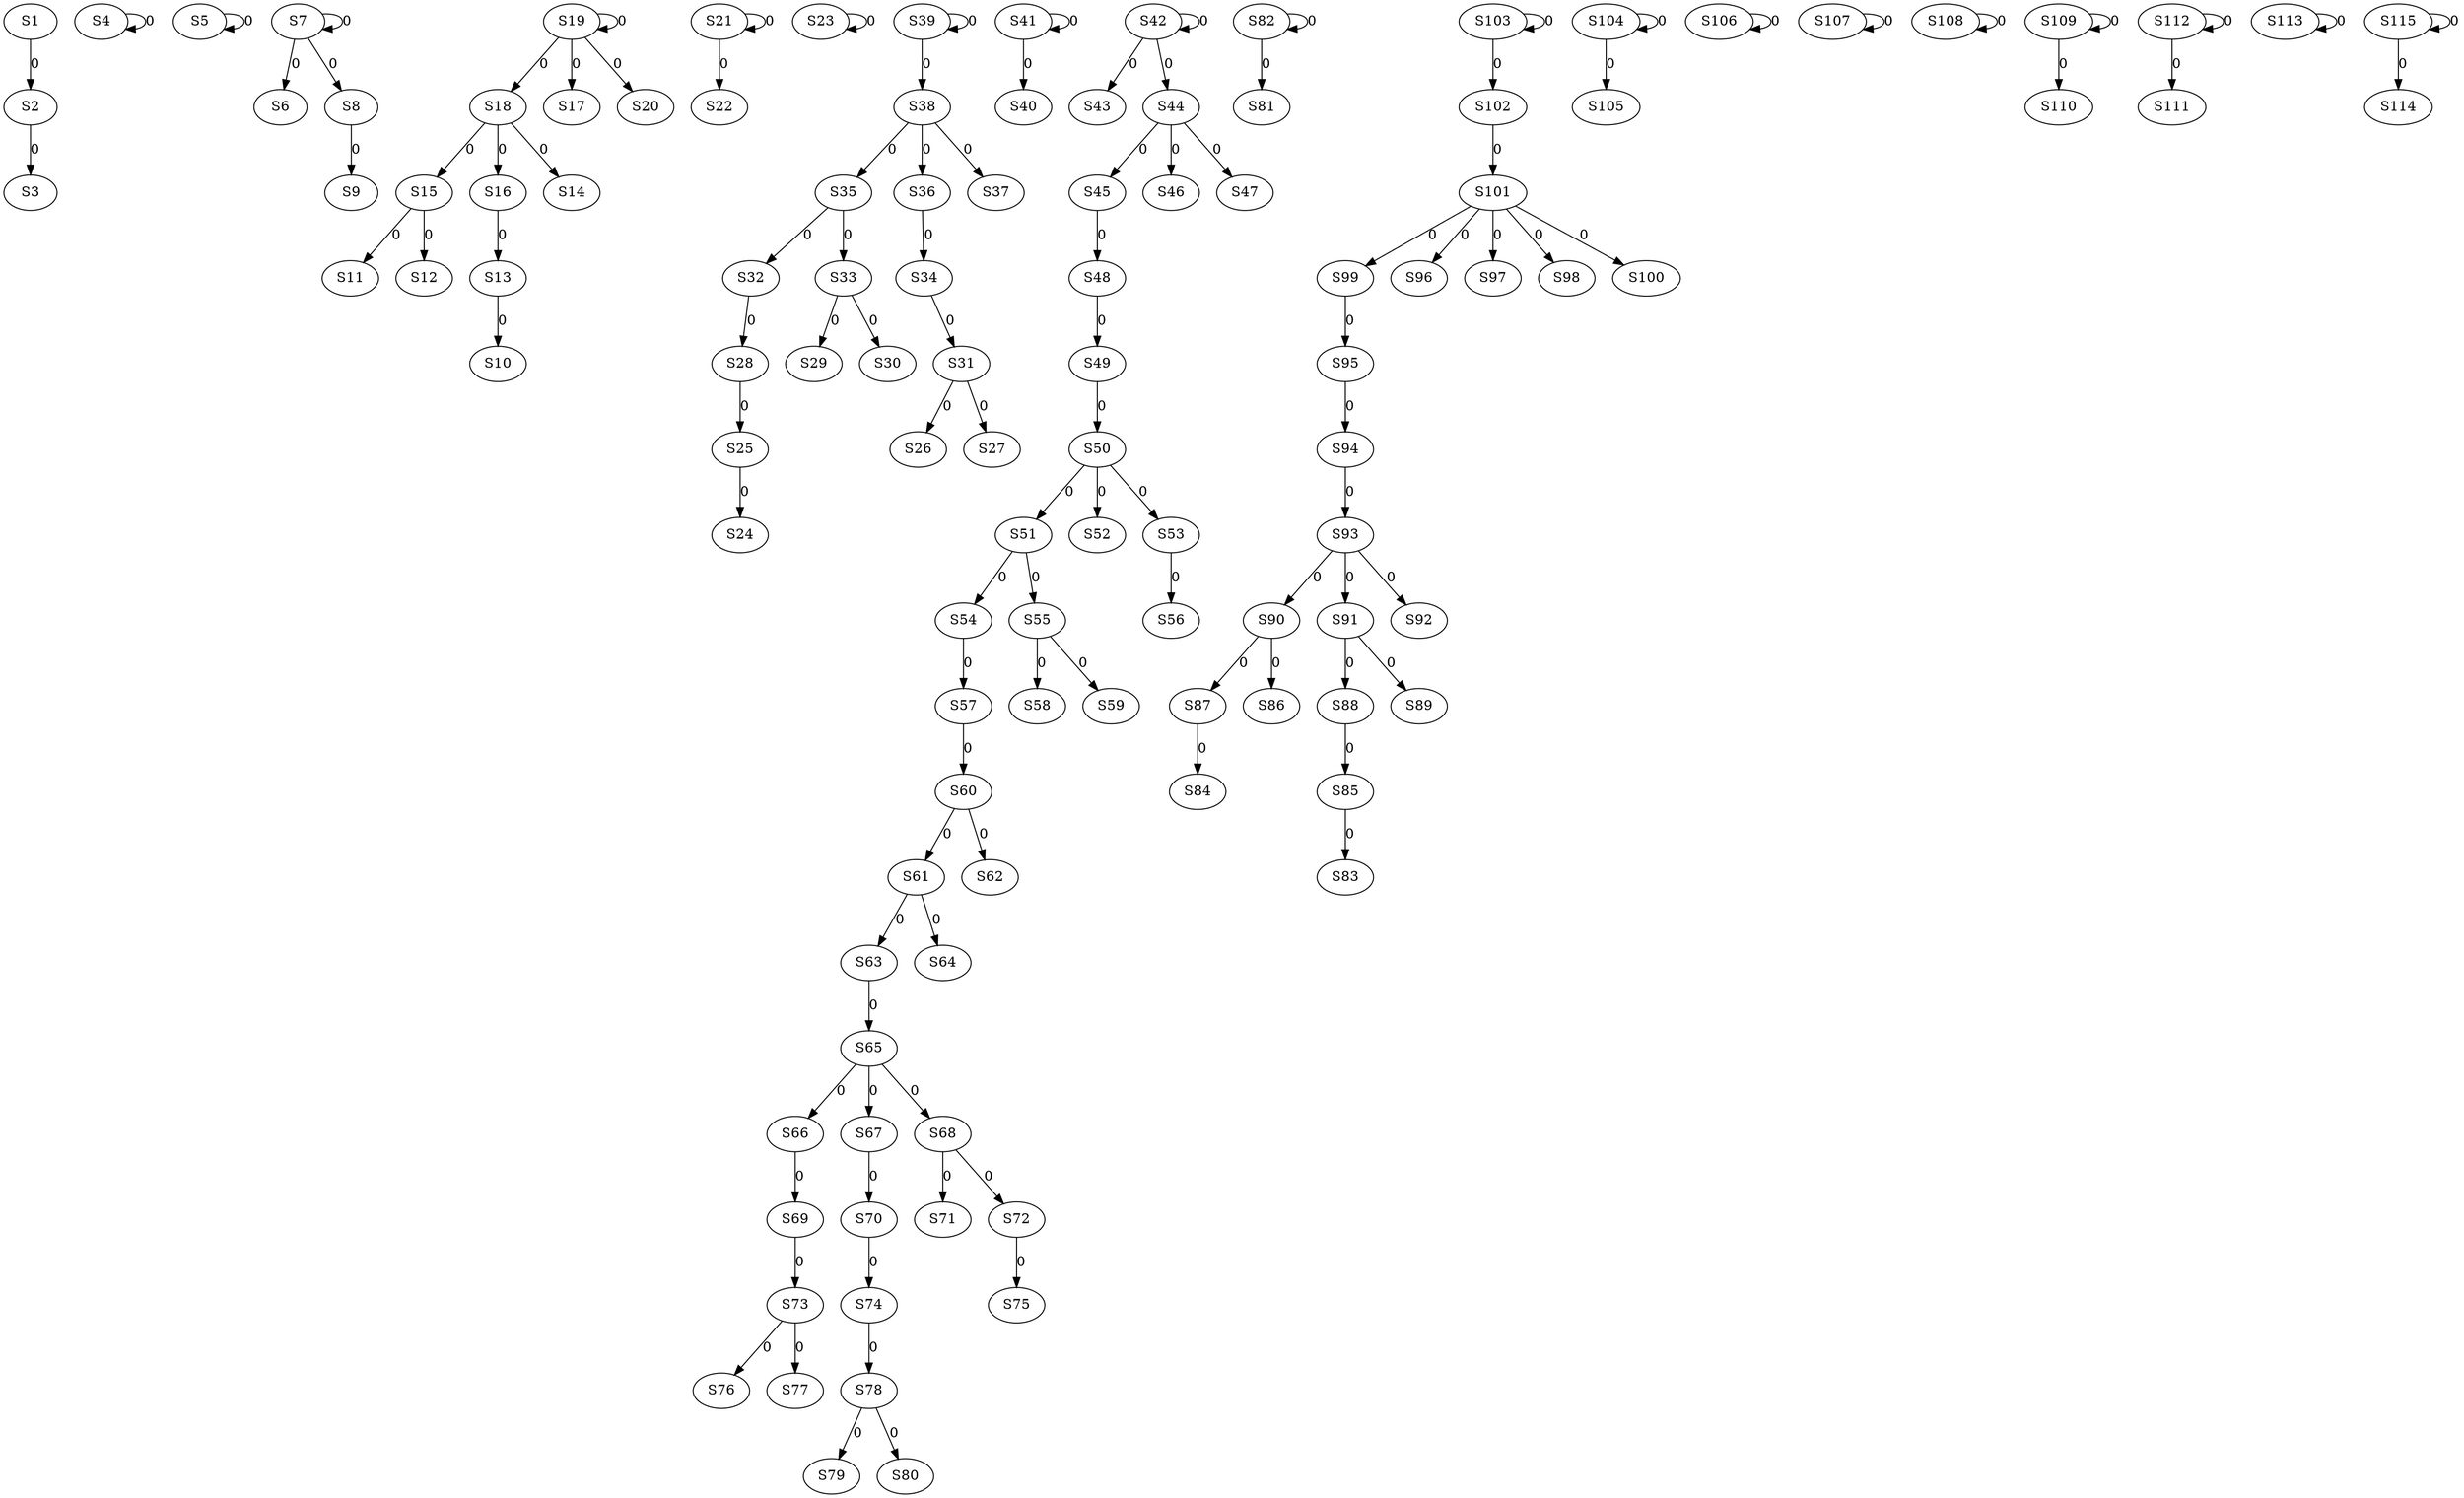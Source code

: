 strict digraph {
	S1 -> S2 [ label = 0 ];
	S2 -> S3 [ label = 0 ];
	S4 -> S4 [ label = 0 ];
	S5 -> S5 [ label = 0 ];
	S7 -> S6 [ label = 0 ];
	S7 -> S7 [ label = 0 ];
	S7 -> S8 [ label = 0 ];
	S8 -> S9 [ label = 0 ];
	S13 -> S10 [ label = 0 ];
	S15 -> S11 [ label = 0 ];
	S15 -> S12 [ label = 0 ];
	S16 -> S13 [ label = 0 ];
	S18 -> S14 [ label = 0 ];
	S18 -> S15 [ label = 0 ];
	S18 -> S16 [ label = 0 ];
	S19 -> S17 [ label = 0 ];
	S19 -> S18 [ label = 0 ];
	S19 -> S19 [ label = 0 ];
	S19 -> S20 [ label = 0 ];
	S21 -> S21 [ label = 0 ];
	S21 -> S22 [ label = 0 ];
	S23 -> S23 [ label = 0 ];
	S25 -> S24 [ label = 0 ];
	S28 -> S25 [ label = 0 ];
	S31 -> S26 [ label = 0 ];
	S31 -> S27 [ label = 0 ];
	S32 -> S28 [ label = 0 ];
	S33 -> S29 [ label = 0 ];
	S33 -> S30 [ label = 0 ];
	S34 -> S31 [ label = 0 ];
	S35 -> S32 [ label = 0 ];
	S35 -> S33 [ label = 0 ];
	S36 -> S34 [ label = 0 ];
	S38 -> S35 [ label = 0 ];
	S38 -> S36 [ label = 0 ];
	S38 -> S37 [ label = 0 ];
	S39 -> S38 [ label = 0 ];
	S39 -> S39 [ label = 0 ];
	S41 -> S40 [ label = 0 ];
	S41 -> S41 [ label = 0 ];
	S42 -> S42 [ label = 0 ];
	S42 -> S43 [ label = 0 ];
	S42 -> S44 [ label = 0 ];
	S44 -> S45 [ label = 0 ];
	S44 -> S46 [ label = 0 ];
	S44 -> S47 [ label = 0 ];
	S45 -> S48 [ label = 0 ];
	S48 -> S49 [ label = 0 ];
	S49 -> S50 [ label = 0 ];
	S50 -> S51 [ label = 0 ];
	S50 -> S52 [ label = 0 ];
	S50 -> S53 [ label = 0 ];
	S51 -> S54 [ label = 0 ];
	S51 -> S55 [ label = 0 ];
	S53 -> S56 [ label = 0 ];
	S54 -> S57 [ label = 0 ];
	S55 -> S58 [ label = 0 ];
	S55 -> S59 [ label = 0 ];
	S57 -> S60 [ label = 0 ];
	S60 -> S61 [ label = 0 ];
	S60 -> S62 [ label = 0 ];
	S61 -> S63 [ label = 0 ];
	S61 -> S64 [ label = 0 ];
	S63 -> S65 [ label = 0 ];
	S65 -> S66 [ label = 0 ];
	S65 -> S67 [ label = 0 ];
	S65 -> S68 [ label = 0 ];
	S66 -> S69 [ label = 0 ];
	S67 -> S70 [ label = 0 ];
	S68 -> S71 [ label = 0 ];
	S68 -> S72 [ label = 0 ];
	S69 -> S73 [ label = 0 ];
	S70 -> S74 [ label = 0 ];
	S72 -> S75 [ label = 0 ];
	S73 -> S76 [ label = 0 ];
	S73 -> S77 [ label = 0 ];
	S74 -> S78 [ label = 0 ];
	S78 -> S79 [ label = 0 ];
	S78 -> S80 [ label = 0 ];
	S82 -> S81 [ label = 0 ];
	S82 -> S82 [ label = 0 ];
	S85 -> S83 [ label = 0 ];
	S87 -> S84 [ label = 0 ];
	S88 -> S85 [ label = 0 ];
	S90 -> S86 [ label = 0 ];
	S90 -> S87 [ label = 0 ];
	S91 -> S88 [ label = 0 ];
	S91 -> S89 [ label = 0 ];
	S93 -> S90 [ label = 0 ];
	S93 -> S91 [ label = 0 ];
	S93 -> S92 [ label = 0 ];
	S94 -> S93 [ label = 0 ];
	S95 -> S94 [ label = 0 ];
	S99 -> S95 [ label = 0 ];
	S101 -> S96 [ label = 0 ];
	S101 -> S97 [ label = 0 ];
	S101 -> S98 [ label = 0 ];
	S101 -> S99 [ label = 0 ];
	S101 -> S100 [ label = 0 ];
	S102 -> S101 [ label = 0 ];
	S103 -> S102 [ label = 0 ];
	S103 -> S103 [ label = 0 ];
	S104 -> S104 [ label = 0 ];
	S104 -> S105 [ label = 0 ];
	S106 -> S106 [ label = 0 ];
	S107 -> S107 [ label = 0 ];
	S108 -> S108 [ label = 0 ];
	S109 -> S109 [ label = 0 ];
	S109 -> S110 [ label = 0 ];
	S112 -> S111 [ label = 0 ];
	S112 -> S112 [ label = 0 ];
	S113 -> S113 [ label = 0 ];
	S115 -> S114 [ label = 0 ];
	S115 -> S115 [ label = 0 ];
}